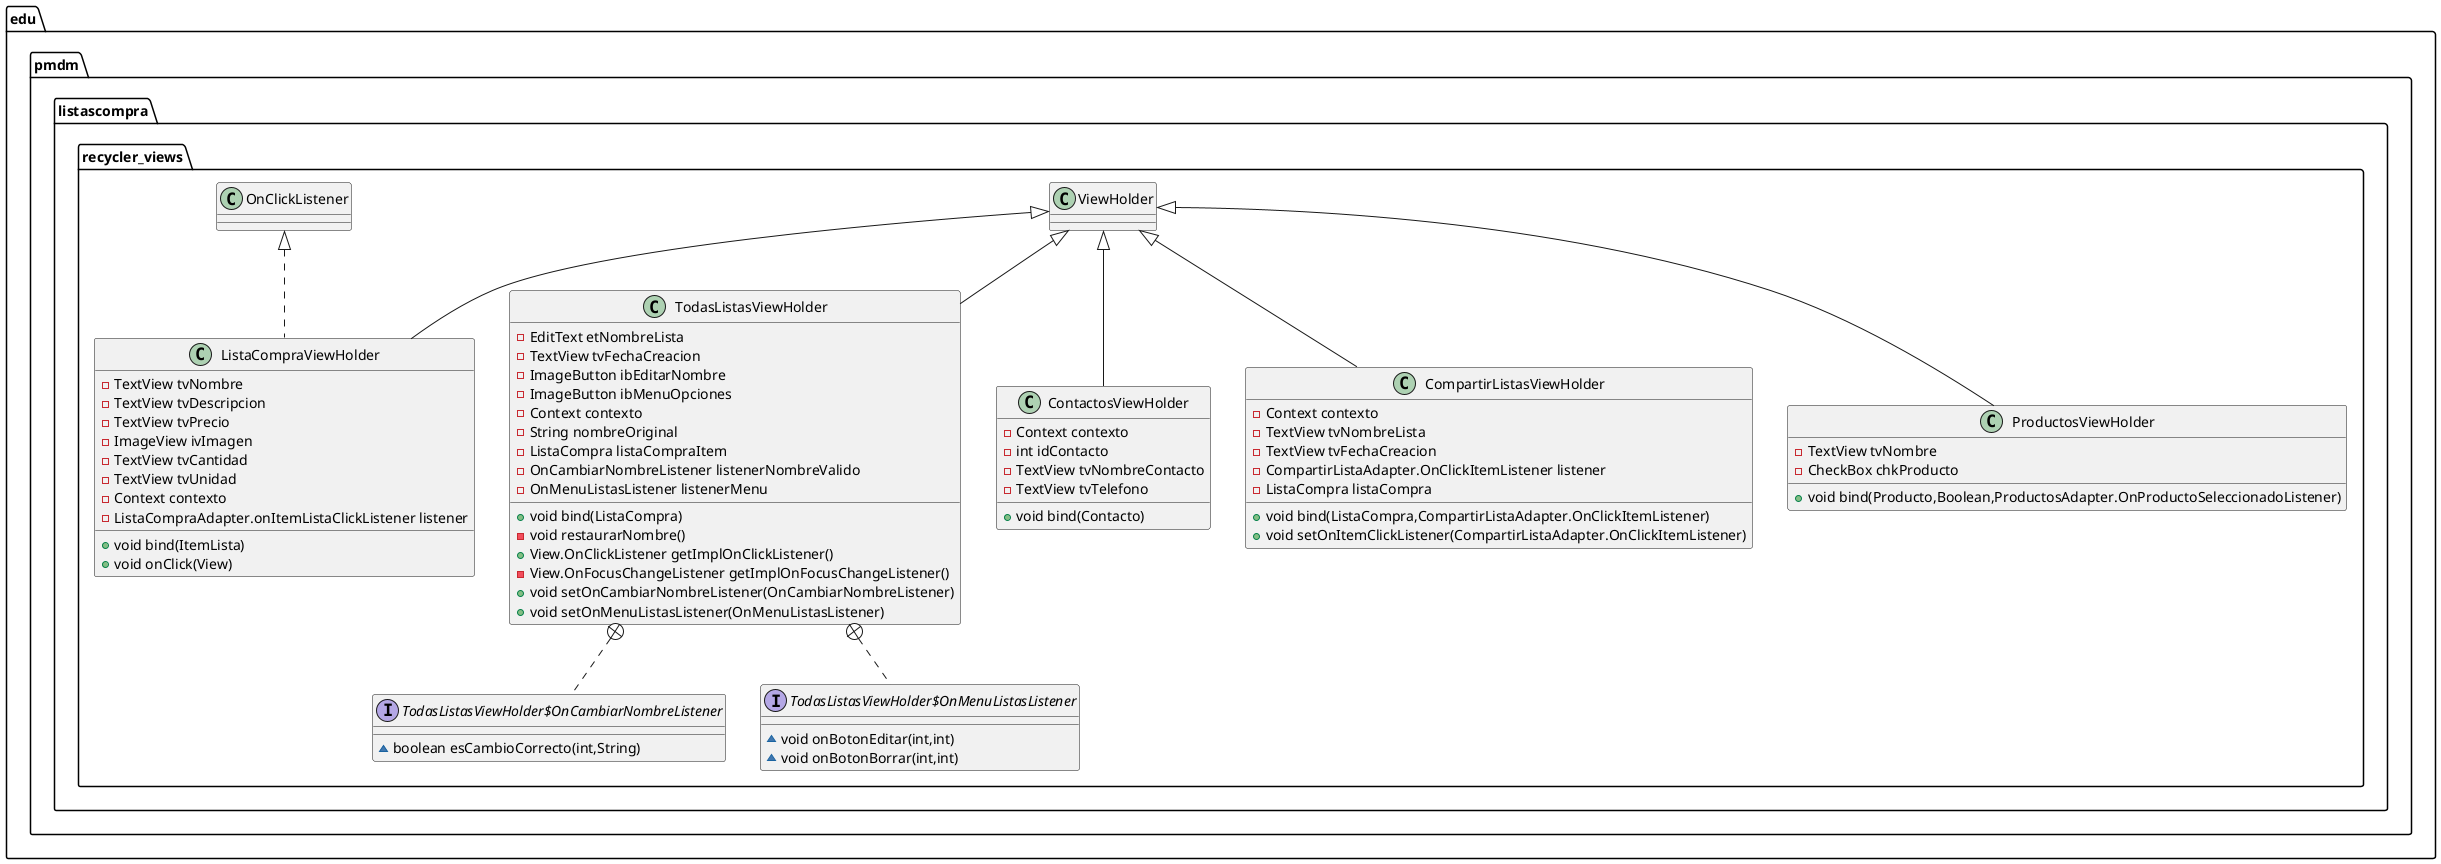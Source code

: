 @startuml
class edu.pmdm.listascompra.recycler_views.TodasListasViewHolder {
- EditText etNombreLista
- TextView tvFechaCreacion
- ImageButton ibEditarNombre
- ImageButton ibMenuOpciones
- Context contexto
- String nombreOriginal
- ListaCompra listaCompraItem
- OnCambiarNombreListener listenerNombreValido
- OnMenuListasListener listenerMenu
+ void bind(ListaCompra)
- void restaurarNombre()
+ View.OnClickListener getImplOnClickListener()
- View.OnFocusChangeListener getImplOnFocusChangeListener()
+ void setOnCambiarNombreListener(OnCambiarNombreListener)
+ void setOnMenuListasListener(OnMenuListasListener)
}


interface edu.pmdm.listascompra.recycler_views.TodasListasViewHolder$OnCambiarNombreListener {
~ boolean esCambioCorrecto(int,String)
}

interface edu.pmdm.listascompra.recycler_views.TodasListasViewHolder$OnMenuListasListener {
~ void onBotonEditar(int,int)
~ void onBotonBorrar(int,int)
}

class edu.pmdm.listascompra.recycler_views.ContactosViewHolder {
- Context contexto
- int idContacto
- TextView tvNombreContacto
- TextView tvTelefono
+ void bind(Contacto)
}


class edu.pmdm.listascompra.recycler_views.CompartirListasViewHolder {
- Context contexto
- TextView tvNombreLista
- TextView tvFechaCreacion
- CompartirListaAdapter.OnClickItemListener listener
- ListaCompra listaCompra
+ void bind(ListaCompra,CompartirListaAdapter.OnClickItemListener)
+ void setOnItemClickListener(CompartirListaAdapter.OnClickItemListener)
}


class edu.pmdm.listascompra.recycler_views.ProductosViewHolder {
- TextView tvNombre
- CheckBox chkProducto
+ void bind(Producto,Boolean,ProductosAdapter.OnProductoSeleccionadoListener)
}


class edu.pmdm.listascompra.recycler_views.ListaCompraViewHolder {
- TextView tvNombre
- TextView tvDescripcion
- TextView tvPrecio
- ImageView ivImagen
- TextView tvCantidad
- TextView tvUnidad
- Context contexto
- ListaCompraAdapter.onItemListaClickListener listener
+ void bind(ItemLista)
+ void onClick(View)
}




edu.pmdm.listascompra.recycler_views.ViewHolder <|-- edu.pmdm.listascompra.recycler_views.TodasListasViewHolder
edu.pmdm.listascompra.recycler_views.TodasListasViewHolder +.. edu.pmdm.listascompra.recycler_views.TodasListasViewHolder$OnCambiarNombreListener
edu.pmdm.listascompra.recycler_views.TodasListasViewHolder +.. edu.pmdm.listascompra.recycler_views.TodasListasViewHolder$OnMenuListasListener
edu.pmdm.listascompra.recycler_views.ViewHolder <|-- edu.pmdm.listascompra.recycler_views.ContactosViewHolder
edu.pmdm.listascompra.recycler_views.ViewHolder <|-- edu.pmdm.listascompra.recycler_views.CompartirListasViewHolder
edu.pmdm.listascompra.recycler_views.ViewHolder <|-- edu.pmdm.listascompra.recycler_views.ProductosViewHolder
edu.pmdm.listascompra.recycler_views.OnClickListener <|.. edu.pmdm.listascompra.recycler_views.ListaCompraViewHolder
edu.pmdm.listascompra.recycler_views.ViewHolder <|-- edu.pmdm.listascompra.recycler_views.ListaCompraViewHolder
@enduml